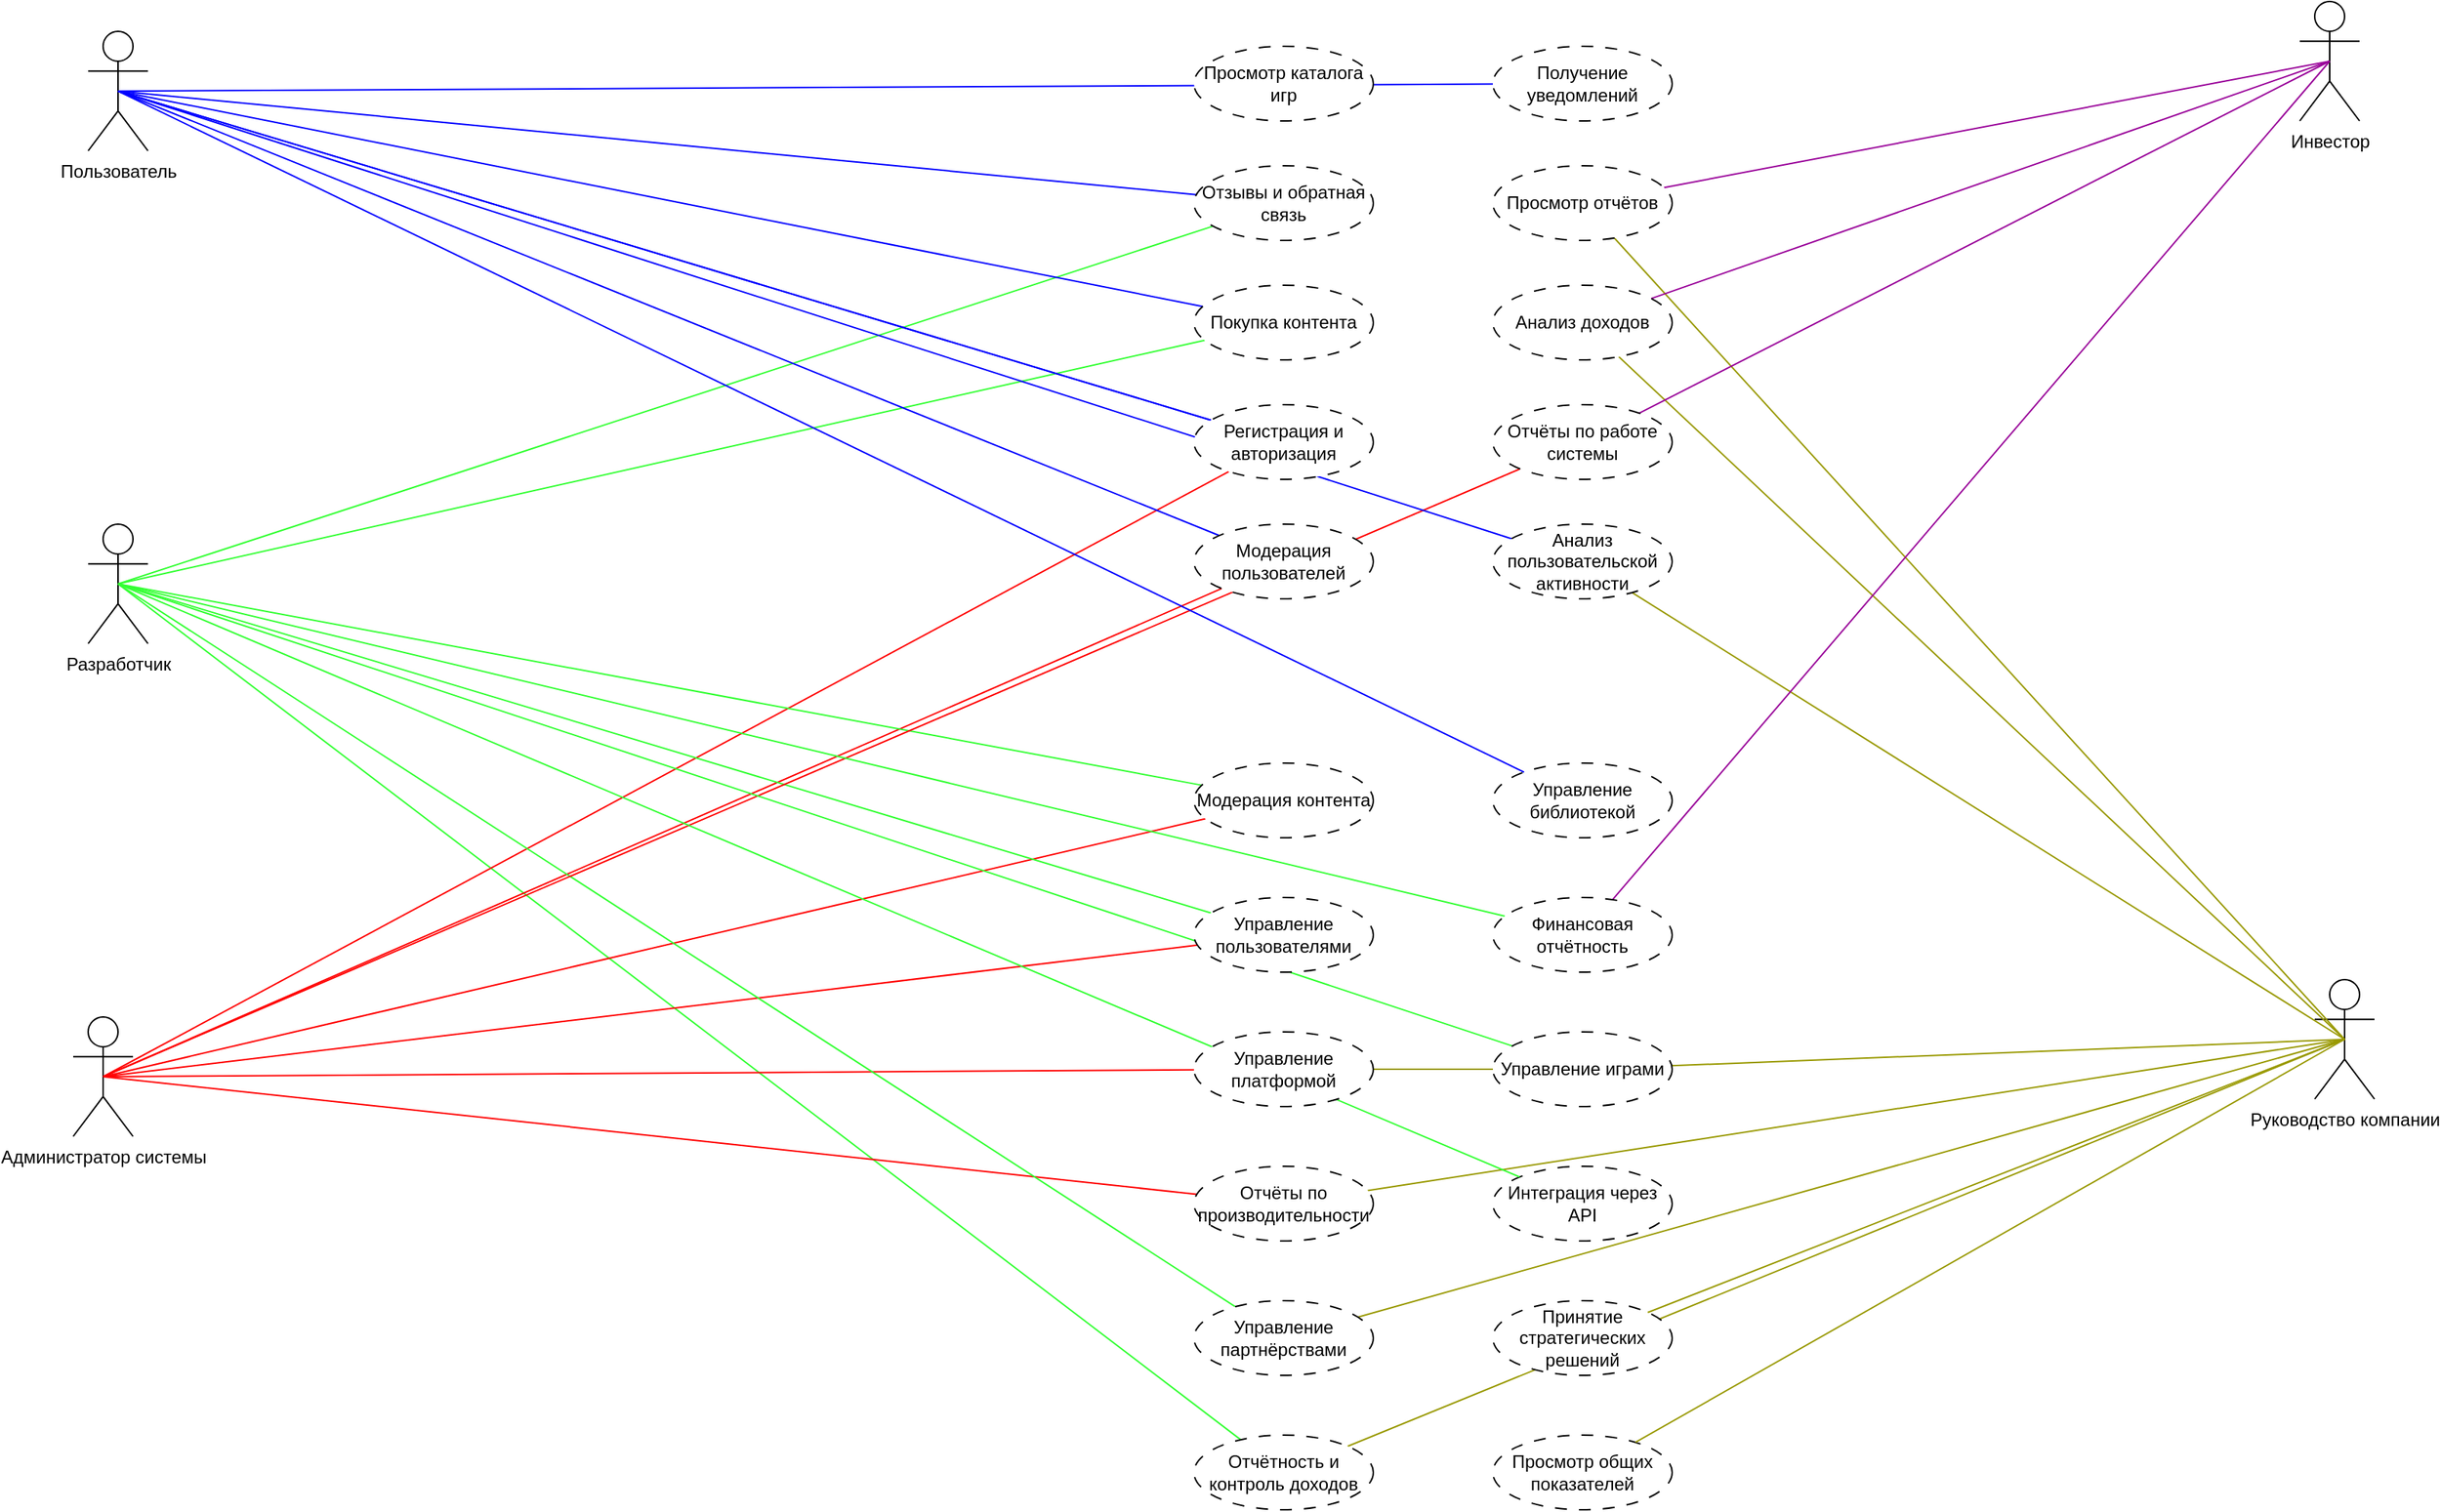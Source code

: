 <mxfile version="24.7.17">
  <diagram name="Страница — 1" id="D-IoQ3v4bLkswCky7Vqq">
    <mxGraphModel dx="2066" dy="1117" grid="1" gridSize="10" guides="1" tooltips="1" connect="1" arrows="1" fold="1" page="1" pageScale="1" pageWidth="827" pageHeight="1169" math="0" shadow="0">
      <root>
        <mxCell id="0" />
        <mxCell id="1" parent="0" />
        <mxCell id="NaWKxRkeSgZMlRaYl_ar-5" style="rounded=0;orthogonalLoop=1;jettySize=auto;html=1;entryX=0.5;entryY=0.5;entryDx=0;entryDy=0;entryPerimeter=0;endArrow=none;endFill=0;strokeColor=#0000FF;" parent="1" source="D_x7PQ11Qpdmi0xJWcvq-11" target="D_x7PQ11Qpdmi0xJWcvq-1" edge="1">
          <mxGeometry relative="1" as="geometry" />
        </mxCell>
        <mxCell id="D_x7PQ11Qpdmi0xJWcvq-93" style="rounded=0;orthogonalLoop=1;jettySize=auto;html=1;endArrow=none;endFill=0;strokeColor=#33FF33;entryX=0.5;entryY=0.5;entryDx=0;entryDy=0;entryPerimeter=0;" parent="1" source="D_x7PQ11Qpdmi0xJWcvq-89" target="D_x7PQ11Qpdmi0xJWcvq-2" edge="1">
          <mxGeometry relative="1" as="geometry">
            <mxPoint x="590" y="600.0" as="targetPoint" />
          </mxGeometry>
        </mxCell>
        <mxCell id="D_x7PQ11Qpdmi0xJWcvq-1" value="Пользователь" style="shape=umlActor;verticalLabelPosition=bottom;verticalAlign=top;html=1;outlineConnect=0;" parent="1" vertex="1">
          <mxGeometry x="60" y="110" width="40" height="80" as="geometry" />
        </mxCell>
        <mxCell id="D_x7PQ11Qpdmi0xJWcvq-2" value="Разработчик" style="shape=umlActor;verticalLabelPosition=bottom;verticalAlign=top;html=1;outlineConnect=0;" parent="1" vertex="1">
          <mxGeometry x="60" y="440" width="40" height="80" as="geometry" />
        </mxCell>
        <mxCell id="D_x7PQ11Qpdmi0xJWcvq-3" value="Руководство компании" style="shape=umlActor;verticalLabelPosition=bottom;verticalAlign=top;html=1;outlineConnect=0;" parent="1" vertex="1">
          <mxGeometry x="1550" y="745" width="40" height="80" as="geometry" />
        </mxCell>
        <mxCell id="D_x7PQ11Qpdmi0xJWcvq-4" value="&lt;div style=&quot;&quot;&gt;&lt;span style=&quot;background-color: initial;&quot;&gt;Администратор системы&lt;/span&gt;&lt;/div&gt;" style="shape=umlActor;verticalLabelPosition=bottom;verticalAlign=top;html=1;outlineConnect=0;align=center;" parent="1" vertex="1">
          <mxGeometry x="50" y="770" width="40" height="80" as="geometry" />
        </mxCell>
        <mxCell id="D_x7PQ11Qpdmi0xJWcvq-5" value="Инвестор" style="shape=umlActor;verticalLabelPosition=bottom;verticalAlign=top;html=1;outlineConnect=0;" parent="1" vertex="1">
          <mxGeometry x="1540" y="90" width="40" height="80" as="geometry" />
        </mxCell>
        <mxCell id="D_x7PQ11Qpdmi0xJWcvq-9" value="Просмотр каталога игр" style="ellipse;whiteSpace=wrap;html=1;dashed=1;dashPattern=8 8;" parent="1" vertex="1">
          <mxGeometry x="800" y="120" width="120" height="50" as="geometry" />
        </mxCell>
        <mxCell id="D_x7PQ11Qpdmi0xJWcvq-11" value="Получение уведомлений" style="ellipse;whiteSpace=wrap;html=1;dashed=1;dashPattern=8 8;" parent="1" vertex="1">
          <mxGeometry x="1000" y="120" width="120" height="50" as="geometry" />
        </mxCell>
        <mxCell id="D_x7PQ11Qpdmi0xJWcvq-12" value="Управление библиотекой" style="ellipse;whiteSpace=wrap;html=1;dashed=1;dashPattern=8 8;" parent="1" vertex="1">
          <mxGeometry x="1000" y="600" width="120" height="50" as="geometry" />
        </mxCell>
        <mxCell id="D_x7PQ11Qpdmi0xJWcvq-67" style="rounded=0;orthogonalLoop=1;jettySize=auto;html=1;endArrow=none;endFill=0;strokeColor=#0000FF;entryX=0.5;entryY=0.5;entryDx=0;entryDy=0;entryPerimeter=0;" parent="1" source="D_x7PQ11Qpdmi0xJWcvq-60" target="D_x7PQ11Qpdmi0xJWcvq-1" edge="1">
          <mxGeometry relative="1" as="geometry">
            <mxPoint x="250" y="190" as="targetPoint" />
          </mxGeometry>
        </mxCell>
        <mxCell id="D_x7PQ11Qpdmi0xJWcvq-68" style="rounded=0;orthogonalLoop=1;jettySize=auto;html=1;endArrow=none;endFill=0;strokeColor=#33FF33;entryX=0.5;entryY=0.5;entryDx=0;entryDy=0;entryPerimeter=0;" parent="1" source="D_x7PQ11Qpdmi0xJWcvq-60" target="D_x7PQ11Qpdmi0xJWcvq-2" edge="1">
          <mxGeometry relative="1" as="geometry">
            <mxPoint x="590" y="600" as="targetPoint" />
          </mxGeometry>
        </mxCell>
        <mxCell id="D_x7PQ11Qpdmi0xJWcvq-69" style="rounded=0;orthogonalLoop=1;jettySize=auto;html=1;endArrow=none;endFill=0;strokeColor=#0000FF;entryX=0.5;entryY=0.5;entryDx=0;entryDy=0;entryPerimeter=0;" parent="1" source="D_x7PQ11Qpdmi0xJWcvq-61" target="D_x7PQ11Qpdmi0xJWcvq-1" edge="1">
          <mxGeometry relative="1" as="geometry">
            <mxPoint x="600" y="320" as="targetPoint" />
          </mxGeometry>
        </mxCell>
        <mxCell id="D_x7PQ11Qpdmi0xJWcvq-70" style="rounded=0;orthogonalLoop=1;jettySize=auto;html=1;endArrow=none;endFill=0;strokeColor=#33FF33;entryX=0.5;entryY=0.5;entryDx=0;entryDy=0;entryPerimeter=0;" parent="1" source="D_x7PQ11Qpdmi0xJWcvq-61" target="D_x7PQ11Qpdmi0xJWcvq-2" edge="1">
          <mxGeometry relative="1" as="geometry">
            <mxPoint x="590" y="600" as="targetPoint" />
          </mxGeometry>
        </mxCell>
        <mxCell id="D_x7PQ11Qpdmi0xJWcvq-71" style="rounded=0;orthogonalLoop=1;jettySize=auto;html=1;endArrow=none;endFill=0;strokeColor=#FF0000;entryX=0.5;entryY=0.5;entryDx=0;entryDy=0;entryPerimeter=0;" parent="1" source="D_x7PQ11Qpdmi0xJWcvq-62" target="D_x7PQ11Qpdmi0xJWcvq-4" edge="1">
          <mxGeometry relative="1" as="geometry">
            <mxPoint x="600" y="840" as="targetPoint" />
          </mxGeometry>
        </mxCell>
        <mxCell id="D_x7PQ11Qpdmi0xJWcvq-72" style="rounded=0;orthogonalLoop=1;jettySize=auto;html=1;strokeColor=#0000FF;endArrow=none;endFill=0;entryX=0.5;entryY=0.5;entryDx=0;entryDy=0;entryPerimeter=0;" parent="1" source="D_x7PQ11Qpdmi0xJWcvq-62" target="D_x7PQ11Qpdmi0xJWcvq-1" edge="1">
          <mxGeometry relative="1" as="geometry">
            <mxPoint x="590" y="330" as="targetPoint" />
          </mxGeometry>
        </mxCell>
        <mxCell id="D_x7PQ11Qpdmi0xJWcvq-73" style="rounded=0;orthogonalLoop=1;jettySize=auto;html=1;strokeColor=#0000FF;endArrow=none;endFill=0;entryX=0.5;entryY=0.5;entryDx=0;entryDy=0;entryPerimeter=0;" parent="1" source="D_x7PQ11Qpdmi0xJWcvq-62" target="D_x7PQ11Qpdmi0xJWcvq-1" edge="1">
          <mxGeometry relative="1" as="geometry">
            <mxPoint x="560" y="350" as="targetPoint" />
          </mxGeometry>
        </mxCell>
        <mxCell id="D_x7PQ11Qpdmi0xJWcvq-74" style="rounded=0;orthogonalLoop=1;jettySize=auto;html=1;strokeColor=#0000FF;endArrow=none;endFill=0;entryX=0.5;entryY=0.5;entryDx=0;entryDy=0;entryPerimeter=0;" parent="1" source="D_x7PQ11Qpdmi0xJWcvq-63" target="D_x7PQ11Qpdmi0xJWcvq-1" edge="1">
          <mxGeometry relative="1" as="geometry">
            <mxPoint x="400" y="350" as="targetPoint" />
          </mxGeometry>
        </mxCell>
        <mxCell id="D_x7PQ11Qpdmi0xJWcvq-75" style="rounded=0;orthogonalLoop=1;jettySize=auto;html=1;strokeColor=#FF0000;endArrow=none;endFill=0;entryX=0.5;entryY=0.5;entryDx=0;entryDy=0;entryPerimeter=0;" parent="1" source="D_x7PQ11Qpdmi0xJWcvq-63" target="D_x7PQ11Qpdmi0xJWcvq-4" edge="1">
          <mxGeometry relative="1" as="geometry">
            <mxPoint x="600" y="840" as="targetPoint" />
          </mxGeometry>
        </mxCell>
        <mxCell id="D_x7PQ11Qpdmi0xJWcvq-78" style="rounded=0;orthogonalLoop=1;jettySize=auto;html=1;endArrow=none;endFill=0;strokeColor=#33FF33;entryX=0.5;entryY=0.5;entryDx=0;entryDy=0;entryPerimeter=0;" parent="1" source="D_x7PQ11Qpdmi0xJWcvq-65" target="D_x7PQ11Qpdmi0xJWcvq-2" edge="1">
          <mxGeometry relative="1" as="geometry">
            <mxPoint x="590" y="600" as="targetPoint" />
          </mxGeometry>
        </mxCell>
        <mxCell id="D_x7PQ11Qpdmi0xJWcvq-79" style="rounded=0;orthogonalLoop=1;jettySize=auto;html=1;endArrow=none;endFill=0;strokeColor=#FF0000;entryX=0.5;entryY=0.5;entryDx=0;entryDy=0;entryPerimeter=0;" parent="1" source="D_x7PQ11Qpdmi0xJWcvq-65" target="D_x7PQ11Qpdmi0xJWcvq-4" edge="1">
          <mxGeometry relative="1" as="geometry">
            <mxPoint x="600" y="840" as="targetPoint" />
          </mxGeometry>
        </mxCell>
        <mxCell id="D_x7PQ11Qpdmi0xJWcvq-80" style="rounded=0;orthogonalLoop=1;jettySize=auto;html=1;endArrow=none;endFill=0;strokeColor=#FF0000;entryX=0.5;entryY=0.5;entryDx=0;entryDy=0;entryPerimeter=0;" parent="1" source="D_x7PQ11Qpdmi0xJWcvq-66" target="D_x7PQ11Qpdmi0xJWcvq-4" edge="1">
          <mxGeometry relative="1" as="geometry">
            <mxPoint x="600" y="840" as="targetPoint" />
          </mxGeometry>
        </mxCell>
        <mxCell id="D_x7PQ11Qpdmi0xJWcvq-81" style="rounded=0;orthogonalLoop=1;jettySize=auto;html=1;endArrow=none;endFill=0;strokeColor=#33FF33;entryX=0.5;entryY=0.5;entryDx=0;entryDy=0;entryPerimeter=0;" parent="1" source="D_x7PQ11Qpdmi0xJWcvq-66" target="D_x7PQ11Qpdmi0xJWcvq-2" edge="1">
          <mxGeometry relative="1" as="geometry">
            <mxPoint x="590" y="600.0" as="targetPoint" />
          </mxGeometry>
        </mxCell>
        <mxCell id="D_x7PQ11Qpdmi0xJWcvq-86" style="rounded=0;orthogonalLoop=1;jettySize=auto;html=1;endArrow=none;endFill=0;strokeColor=#FF0000;entryX=0.5;entryY=0.5;entryDx=0;entryDy=0;entryPerimeter=0;" parent="1" source="D_x7PQ11Qpdmi0xJWcvq-82" target="D_x7PQ11Qpdmi0xJWcvq-4" edge="1">
          <mxGeometry relative="1" as="geometry">
            <mxPoint x="600" y="840" as="targetPoint" />
          </mxGeometry>
        </mxCell>
        <mxCell id="D_x7PQ11Qpdmi0xJWcvq-87" style="rounded=0;orthogonalLoop=1;jettySize=auto;html=1;endArrow=none;endFill=0;strokeColor=#999900;entryX=0.5;entryY=0.5;entryDx=0;entryDy=0;entryPerimeter=0;" parent="1" source="D_x7PQ11Qpdmi0xJWcvq-82" target="D_x7PQ11Qpdmi0xJWcvq-3" edge="1">
          <mxGeometry relative="1" as="geometry">
            <mxPoint x="600" y="1160" as="targetPoint" />
          </mxGeometry>
        </mxCell>
        <mxCell id="D_x7PQ11Qpdmi0xJWcvq-84" style="rounded=0;orthogonalLoop=1;jettySize=auto;html=1;strokeColor=#FF0000;endArrow=none;endFill=0;entryX=0.5;entryY=0.5;entryDx=0;entryDy=0;entryPerimeter=0;" parent="1" source="D_x7PQ11Qpdmi0xJWcvq-83" target="D_x7PQ11Qpdmi0xJWcvq-4" edge="1">
          <mxGeometry relative="1" as="geometry">
            <mxPoint x="600" y="840" as="targetPoint" />
          </mxGeometry>
        </mxCell>
        <mxCell id="D_x7PQ11Qpdmi0xJWcvq-85" style="rounded=0;orthogonalLoop=1;jettySize=auto;html=1;endArrow=none;endFill=0;strokeColor=#999900;entryX=0.5;entryY=0.5;entryDx=0;entryDy=0;entryPerimeter=0;" parent="1" source="NaWKxRkeSgZMlRaYl_ar-7" target="D_x7PQ11Qpdmi0xJWcvq-3" edge="1">
          <mxGeometry relative="1" as="geometry">
            <mxPoint x="600" y="1160" as="targetPoint" />
          </mxGeometry>
        </mxCell>
        <mxCell id="D_x7PQ11Qpdmi0xJWcvq-90" style="rounded=0;orthogonalLoop=1;jettySize=auto;html=1;endArrow=none;endFill=0;strokeColor=#33FF33;entryX=0.5;entryY=0.5;entryDx=0;entryDy=0;entryPerimeter=0;" parent="1" source="D_x7PQ11Qpdmi0xJWcvq-88" target="D_x7PQ11Qpdmi0xJWcvq-2" edge="1">
          <mxGeometry relative="1" as="geometry">
            <mxPoint x="590" y="600.0" as="targetPoint" />
          </mxGeometry>
        </mxCell>
        <mxCell id="D_x7PQ11Qpdmi0xJWcvq-91" style="rounded=0;orthogonalLoop=1;jettySize=auto;html=1;endArrow=none;endFill=0;strokeColor=#999900;entryX=0.5;entryY=0.5;entryDx=0;entryDy=0;entryPerimeter=0;" parent="1" source="D_x7PQ11Qpdmi0xJWcvq-88" target="D_x7PQ11Qpdmi0xJWcvq-3" edge="1">
          <mxGeometry relative="1" as="geometry">
            <mxPoint x="600" y="1160" as="targetPoint" />
          </mxGeometry>
        </mxCell>
        <mxCell id="D_x7PQ11Qpdmi0xJWcvq-92" style="rounded=0;orthogonalLoop=1;jettySize=auto;html=1;endArrow=none;endFill=0;strokeColor=#999900;entryX=0.5;entryY=0.5;entryDx=0;entryDy=0;entryPerimeter=0;" parent="1" source="D_x7PQ11Qpdmi0xJWcvq-89" target="D_x7PQ11Qpdmi0xJWcvq-3" edge="1">
          <mxGeometry relative="1" as="geometry">
            <mxPoint x="600" y="1160" as="targetPoint" />
          </mxGeometry>
        </mxCell>
        <mxCell id="D_x7PQ11Qpdmi0xJWcvq-96" style="rounded=0;orthogonalLoop=1;jettySize=auto;html=1;endArrow=none;endFill=0;strokeColor=#999900;entryX=0.5;entryY=0.5;entryDx=0;entryDy=0;entryPerimeter=0;" parent="1" source="D_x7PQ11Qpdmi0xJWcvq-94" target="D_x7PQ11Qpdmi0xJWcvq-3" edge="1">
          <mxGeometry relative="1" as="geometry">
            <mxPoint x="600" y="1160" as="targetPoint" />
          </mxGeometry>
        </mxCell>
        <mxCell id="D_x7PQ11Qpdmi0xJWcvq-97" style="rounded=0;orthogonalLoop=1;jettySize=auto;html=1;endArrow=none;endFill=0;strokeColor=#990099;entryX=0.5;entryY=0.5;entryDx=0;entryDy=0;entryPerimeter=0;" parent="1" source="D_x7PQ11Qpdmi0xJWcvq-94" target="D_x7PQ11Qpdmi0xJWcvq-5" edge="1">
          <mxGeometry relative="1" as="geometry">
            <mxPoint x="590" y="1000" as="targetPoint" />
          </mxGeometry>
        </mxCell>
        <mxCell id="D_x7PQ11Qpdmi0xJWcvq-98" style="rounded=0;orthogonalLoop=1;jettySize=auto;html=1;endArrow=none;endFill=0;strokeColor=#999900;entryX=0.5;entryY=0.5;entryDx=0;entryDy=0;entryPerimeter=0;" parent="1" source="D_x7PQ11Qpdmi0xJWcvq-95" target="D_x7PQ11Qpdmi0xJWcvq-3" edge="1">
          <mxGeometry relative="1" as="geometry">
            <mxPoint x="600" y="1160" as="targetPoint" />
          </mxGeometry>
        </mxCell>
        <mxCell id="D_x7PQ11Qpdmi0xJWcvq-99" style="rounded=0;orthogonalLoop=1;jettySize=auto;html=1;endArrow=none;endFill=0;strokeColor=#990099;entryX=0.5;entryY=0.5;entryDx=0;entryDy=0;entryPerimeter=0;" parent="1" source="D_x7PQ11Qpdmi0xJWcvq-95" target="D_x7PQ11Qpdmi0xJWcvq-5" edge="1">
          <mxGeometry relative="1" as="geometry">
            <mxPoint x="590" y="1000" as="targetPoint" />
          </mxGeometry>
        </mxCell>
        <mxCell id="D_x7PQ11Qpdmi0xJWcvq-101" style="rounded=0;orthogonalLoop=1;jettySize=auto;html=1;endArrow=none;endFill=0;strokeColor=#990099;entryX=0.5;entryY=0.5;entryDx=0;entryDy=0;entryPerimeter=0;" parent="1" source="D_x7PQ11Qpdmi0xJWcvq-100" target="D_x7PQ11Qpdmi0xJWcvq-5" edge="1">
          <mxGeometry relative="1" as="geometry">
            <mxPoint x="590" y="1000" as="targetPoint" />
          </mxGeometry>
        </mxCell>
        <mxCell id="D_x7PQ11Qpdmi0xJWcvq-102" style="rounded=0;orthogonalLoop=1;jettySize=auto;html=1;endArrow=none;endFill=0;strokeColor=#FF0000;entryX=0.5;entryY=0.5;entryDx=0;entryDy=0;entryPerimeter=0;" parent="1" source="D_x7PQ11Qpdmi0xJWcvq-100" target="D_x7PQ11Qpdmi0xJWcvq-4" edge="1">
          <mxGeometry relative="1" as="geometry">
            <mxPoint x="600" y="840" as="targetPoint" />
          </mxGeometry>
        </mxCell>
        <mxCell id="D_x7PQ11Qpdmi0xJWcvq-104" style="rounded=0;orthogonalLoop=1;jettySize=auto;html=1;endArrow=none;endFill=0;strokeColor=#999900;entryX=0.5;entryY=0.5;entryDx=0;entryDy=0;entryPerimeter=0;" parent="1" source="D_x7PQ11Qpdmi0xJWcvq-103" target="D_x7PQ11Qpdmi0xJWcvq-3" edge="1">
          <mxGeometry relative="1" as="geometry">
            <mxPoint x="600" y="1160" as="targetPoint" />
          </mxGeometry>
        </mxCell>
        <mxCell id="D_x7PQ11Qpdmi0xJWcvq-105" style="rounded=0;orthogonalLoop=1;jettySize=auto;html=1;endArrow=none;endFill=0;strokeColor=#0000FF;entryX=0.5;entryY=0.5;entryDx=0;entryDy=0;entryPerimeter=0;" parent="1" source="D_x7PQ11Qpdmi0xJWcvq-103" target="D_x7PQ11Qpdmi0xJWcvq-1" edge="1">
          <mxGeometry relative="1" as="geometry">
            <mxPoint x="600" y="320.0" as="targetPoint" />
          </mxGeometry>
        </mxCell>
        <mxCell id="D_x7PQ11Qpdmi0xJWcvq-107" style="rounded=0;orthogonalLoop=1;jettySize=auto;html=1;endArrow=none;endFill=0;strokeColor=#33FF33;entryX=0.5;entryY=0.5;entryDx=0;entryDy=0;entryPerimeter=0;" parent="1" source="D_x7PQ11Qpdmi0xJWcvq-106" target="D_x7PQ11Qpdmi0xJWcvq-2" edge="1">
          <mxGeometry relative="1" as="geometry">
            <mxPoint x="590" y="600.0" as="targetPoint" />
          </mxGeometry>
        </mxCell>
        <mxCell id="D_x7PQ11Qpdmi0xJWcvq-108" style="rounded=0;orthogonalLoop=1;jettySize=auto;html=1;endArrow=none;endFill=0;strokeColor=#990099;entryX=0.5;entryY=0.5;entryDx=0;entryDy=0;entryPerimeter=0;" parent="1" source="D_x7PQ11Qpdmi0xJWcvq-106" target="D_x7PQ11Qpdmi0xJWcvq-5" edge="1">
          <mxGeometry relative="1" as="geometry">
            <mxPoint x="590" y="1000" as="targetPoint" />
          </mxGeometry>
        </mxCell>
        <mxCell id="D_x7PQ11Qpdmi0xJWcvq-60" value="Отзывы и обратная связь" style="ellipse;whiteSpace=wrap;html=1;dashed=1;dashPattern=8 8;" parent="1" vertex="1">
          <mxGeometry x="800" y="200" width="120" height="50" as="geometry" />
        </mxCell>
        <mxCell id="D_x7PQ11Qpdmi0xJWcvq-61" value="Покупка контента" style="ellipse;whiteSpace=wrap;html=1;dashed=1;dashPattern=8 8;" parent="1" vertex="1">
          <mxGeometry x="800" y="280" width="120" height="50" as="geometry" />
        </mxCell>
        <mxCell id="D_x7PQ11Qpdmi0xJWcvq-62" value="Регистрация и авторизация" style="ellipse;whiteSpace=wrap;html=1;dashed=1;dashPattern=8 8;" parent="1" vertex="1">
          <mxGeometry x="800" y="360" width="120" height="50" as="geometry" />
        </mxCell>
        <mxCell id="D_x7PQ11Qpdmi0xJWcvq-63" value="Модерация пользователей" style="ellipse;whiteSpace=wrap;html=1;dashed=1;dashPattern=8 8;" parent="1" vertex="1">
          <mxGeometry x="800" y="440" width="120" height="50" as="geometry" />
        </mxCell>
        <mxCell id="D_x7PQ11Qpdmi0xJWcvq-94" value="Просмотр отчётов" style="ellipse;whiteSpace=wrap;html=1;dashed=1;dashPattern=8 8;" parent="1" vertex="1">
          <mxGeometry x="1000" y="200" width="120" height="50" as="geometry" />
        </mxCell>
        <mxCell id="D_x7PQ11Qpdmi0xJWcvq-95" value="Анализ доходов" style="ellipse;whiteSpace=wrap;html=1;dashed=1;dashPattern=8 8;" parent="1" vertex="1">
          <mxGeometry x="1000" y="280" width="120" height="50" as="geometry" />
        </mxCell>
        <mxCell id="D_x7PQ11Qpdmi0xJWcvq-100" value="Отчёты по работе системы" style="ellipse;whiteSpace=wrap;html=1;dashed=1;dashPattern=8 8;" parent="1" vertex="1">
          <mxGeometry x="1000" y="360" width="120" height="50" as="geometry" />
        </mxCell>
        <mxCell id="D_x7PQ11Qpdmi0xJWcvq-103" value="Анализ пользовательской активности" style="ellipse;whiteSpace=wrap;html=1;dashed=1;dashPattern=8 8;" parent="1" vertex="1">
          <mxGeometry x="1000" y="440" width="120" height="50" as="geometry" />
        </mxCell>
        <mxCell id="D_x7PQ11Qpdmi0xJWcvq-106" value="Финансовая отчётность" style="ellipse;whiteSpace=wrap;html=1;dashed=1;dashPattern=8 8;" parent="1" vertex="1">
          <mxGeometry x="1000" y="690" width="120" height="50" as="geometry" />
        </mxCell>
        <mxCell id="NaWKxRkeSgZMlRaYl_ar-4" style="rounded=0;orthogonalLoop=1;jettySize=auto;html=1;entryX=0.5;entryY=0.5;entryDx=0;entryDy=0;entryPerimeter=0;endArrow=none;endFill=0;strokeColor=#0000FF;" parent="1" source="D_x7PQ11Qpdmi0xJWcvq-12" target="D_x7PQ11Qpdmi0xJWcvq-1" edge="1">
          <mxGeometry relative="1" as="geometry" />
        </mxCell>
        <mxCell id="NaWKxRkeSgZMlRaYl_ar-6" style="rounded=0;orthogonalLoop=1;jettySize=auto;html=1;entryX=0.5;entryY=0.5;entryDx=0;entryDy=0;entryPerimeter=0;endArrow=none;endFill=0;strokeColor=none;" parent="1" source="D_x7PQ11Qpdmi0xJWcvq-9" target="D_x7PQ11Qpdmi0xJWcvq-1" edge="1">
          <mxGeometry relative="1" as="geometry" />
        </mxCell>
        <mxCell id="NaWKxRkeSgZMlRaYl_ar-8" value="" style="rounded=0;orthogonalLoop=1;jettySize=auto;html=1;endArrow=none;endFill=0;strokeColor=#999900;entryX=0.5;entryY=0.5;entryDx=0;entryDy=0;entryPerimeter=0;" parent="1" source="D_x7PQ11Qpdmi0xJWcvq-83" target="NaWKxRkeSgZMlRaYl_ar-7" edge="1">
          <mxGeometry relative="1" as="geometry">
            <mxPoint x="1570" y="785" as="targetPoint" />
            <mxPoint x="920" y="803" as="sourcePoint" />
          </mxGeometry>
        </mxCell>
        <mxCell id="NaWKxRkeSgZMlRaYl_ar-9" style="rounded=0;orthogonalLoop=1;jettySize=auto;html=1;entryX=0.5;entryY=0.5;entryDx=0;entryDy=0;entryPerimeter=0;endArrow=none;endFill=0;strokeColor=#33FF33;" parent="1" source="NaWKxRkeSgZMlRaYl_ar-7" target="D_x7PQ11Qpdmi0xJWcvq-2" edge="1">
          <mxGeometry relative="1" as="geometry">
            <mxPoint x="180" y="490" as="targetPoint" />
          </mxGeometry>
        </mxCell>
        <mxCell id="NaWKxRkeSgZMlRaYl_ar-7" value="Управление играми" style="ellipse;whiteSpace=wrap;html=1;dashed=1;dashPattern=8 8;" parent="1" vertex="1">
          <mxGeometry x="1000" y="780" width="120" height="50" as="geometry" />
        </mxCell>
        <mxCell id="NaWKxRkeSgZMlRaYl_ar-10" value="Интеграция через API" style="ellipse;whiteSpace=wrap;html=1;dashed=1;dashPattern=8 8;" parent="1" vertex="1">
          <mxGeometry x="1000" y="870" width="120" height="50" as="geometry" />
        </mxCell>
        <mxCell id="NaWKxRkeSgZMlRaYl_ar-11" style="rounded=0;orthogonalLoop=1;jettySize=auto;html=1;entryX=0.5;entryY=0.5;entryDx=0;entryDy=0;entryPerimeter=0;endArrow=none;endFill=0;strokeColor=#33FF33;" parent="1" source="NaWKxRkeSgZMlRaYl_ar-10" target="D_x7PQ11Qpdmi0xJWcvq-2" edge="1">
          <mxGeometry relative="1" as="geometry" />
        </mxCell>
        <mxCell id="D_x7PQ11Qpdmi0xJWcvq-66" value="Управление пользователями" style="ellipse;whiteSpace=wrap;html=1;dashed=1;dashPattern=8 8;" parent="1" vertex="1">
          <mxGeometry x="800" y="690" width="120" height="50" as="geometry" />
        </mxCell>
        <mxCell id="D_x7PQ11Qpdmi0xJWcvq-82" value="Отчёты по производительности" style="ellipse;whiteSpace=wrap;html=1;dashed=1;dashPattern=8 8;" parent="1" vertex="1">
          <mxGeometry x="800" y="870" width="120" height="50" as="geometry" />
        </mxCell>
        <mxCell id="D_x7PQ11Qpdmi0xJWcvq-83" value="Управление платформой" style="ellipse;whiteSpace=wrap;html=1;dashed=1;dashPattern=8 8;" parent="1" vertex="1">
          <mxGeometry x="800" y="780" width="120" height="50" as="geometry" />
        </mxCell>
        <mxCell id="D_x7PQ11Qpdmi0xJWcvq-88" value="Управление партнёрствами" style="ellipse;whiteSpace=wrap;html=1;dashed=1;dashPattern=8 8;" parent="1" vertex="1">
          <mxGeometry x="800" y="960" width="120" height="50" as="geometry" />
        </mxCell>
        <mxCell id="D_x7PQ11Qpdmi0xJWcvq-89" value="Отчётность и контроль доходов" style="ellipse;whiteSpace=wrap;html=1;dashed=1;dashPattern=8 8;" parent="1" vertex="1">
          <mxGeometry x="800" y="1050" width="120" height="50" as="geometry" />
        </mxCell>
        <mxCell id="D_x7PQ11Qpdmi0xJWcvq-65" value="Модерация контента" style="ellipse;whiteSpace=wrap;html=1;dashed=1;dashPattern=8 8;" parent="1" vertex="1">
          <mxGeometry x="800" y="600" width="120" height="50" as="geometry" />
        </mxCell>
        <mxCell id="NaWKxRkeSgZMlRaYl_ar-12" value="Принятие стратегических решений" style="ellipse;whiteSpace=wrap;html=1;dashed=1;dashPattern=8 8;" parent="1" vertex="1">
          <mxGeometry x="1000" y="960" width="120" height="50" as="geometry" />
        </mxCell>
        <mxCell id="NaWKxRkeSgZMlRaYl_ar-13" value="Просмотр общих показателей" style="ellipse;whiteSpace=wrap;html=1;dashed=1;dashPattern=8 8;" parent="1" vertex="1">
          <mxGeometry x="1000" y="1050" width="120" height="50" as="geometry" />
        </mxCell>
        <mxCell id="NaWKxRkeSgZMlRaYl_ar-14" style="rounded=0;orthogonalLoop=1;jettySize=auto;html=1;entryX=0.5;entryY=0.5;entryDx=0;entryDy=0;entryPerimeter=0;endArrow=none;endFill=0;strokeColor=#999900;" parent="1" source="NaWKxRkeSgZMlRaYl_ar-12" target="D_x7PQ11Qpdmi0xJWcvq-3" edge="1">
          <mxGeometry relative="1" as="geometry" />
        </mxCell>
        <mxCell id="NaWKxRkeSgZMlRaYl_ar-15" style="rounded=0;orthogonalLoop=1;jettySize=auto;html=1;entryX=0.5;entryY=0.5;entryDx=0;entryDy=0;entryPerimeter=0;endArrow=none;endFill=0;strokeColor=#999900;" parent="1" source="NaWKxRkeSgZMlRaYl_ar-13" target="D_x7PQ11Qpdmi0xJWcvq-3" edge="1">
          <mxGeometry relative="1" as="geometry" />
        </mxCell>
      </root>
    </mxGraphModel>
  </diagram>
</mxfile>
